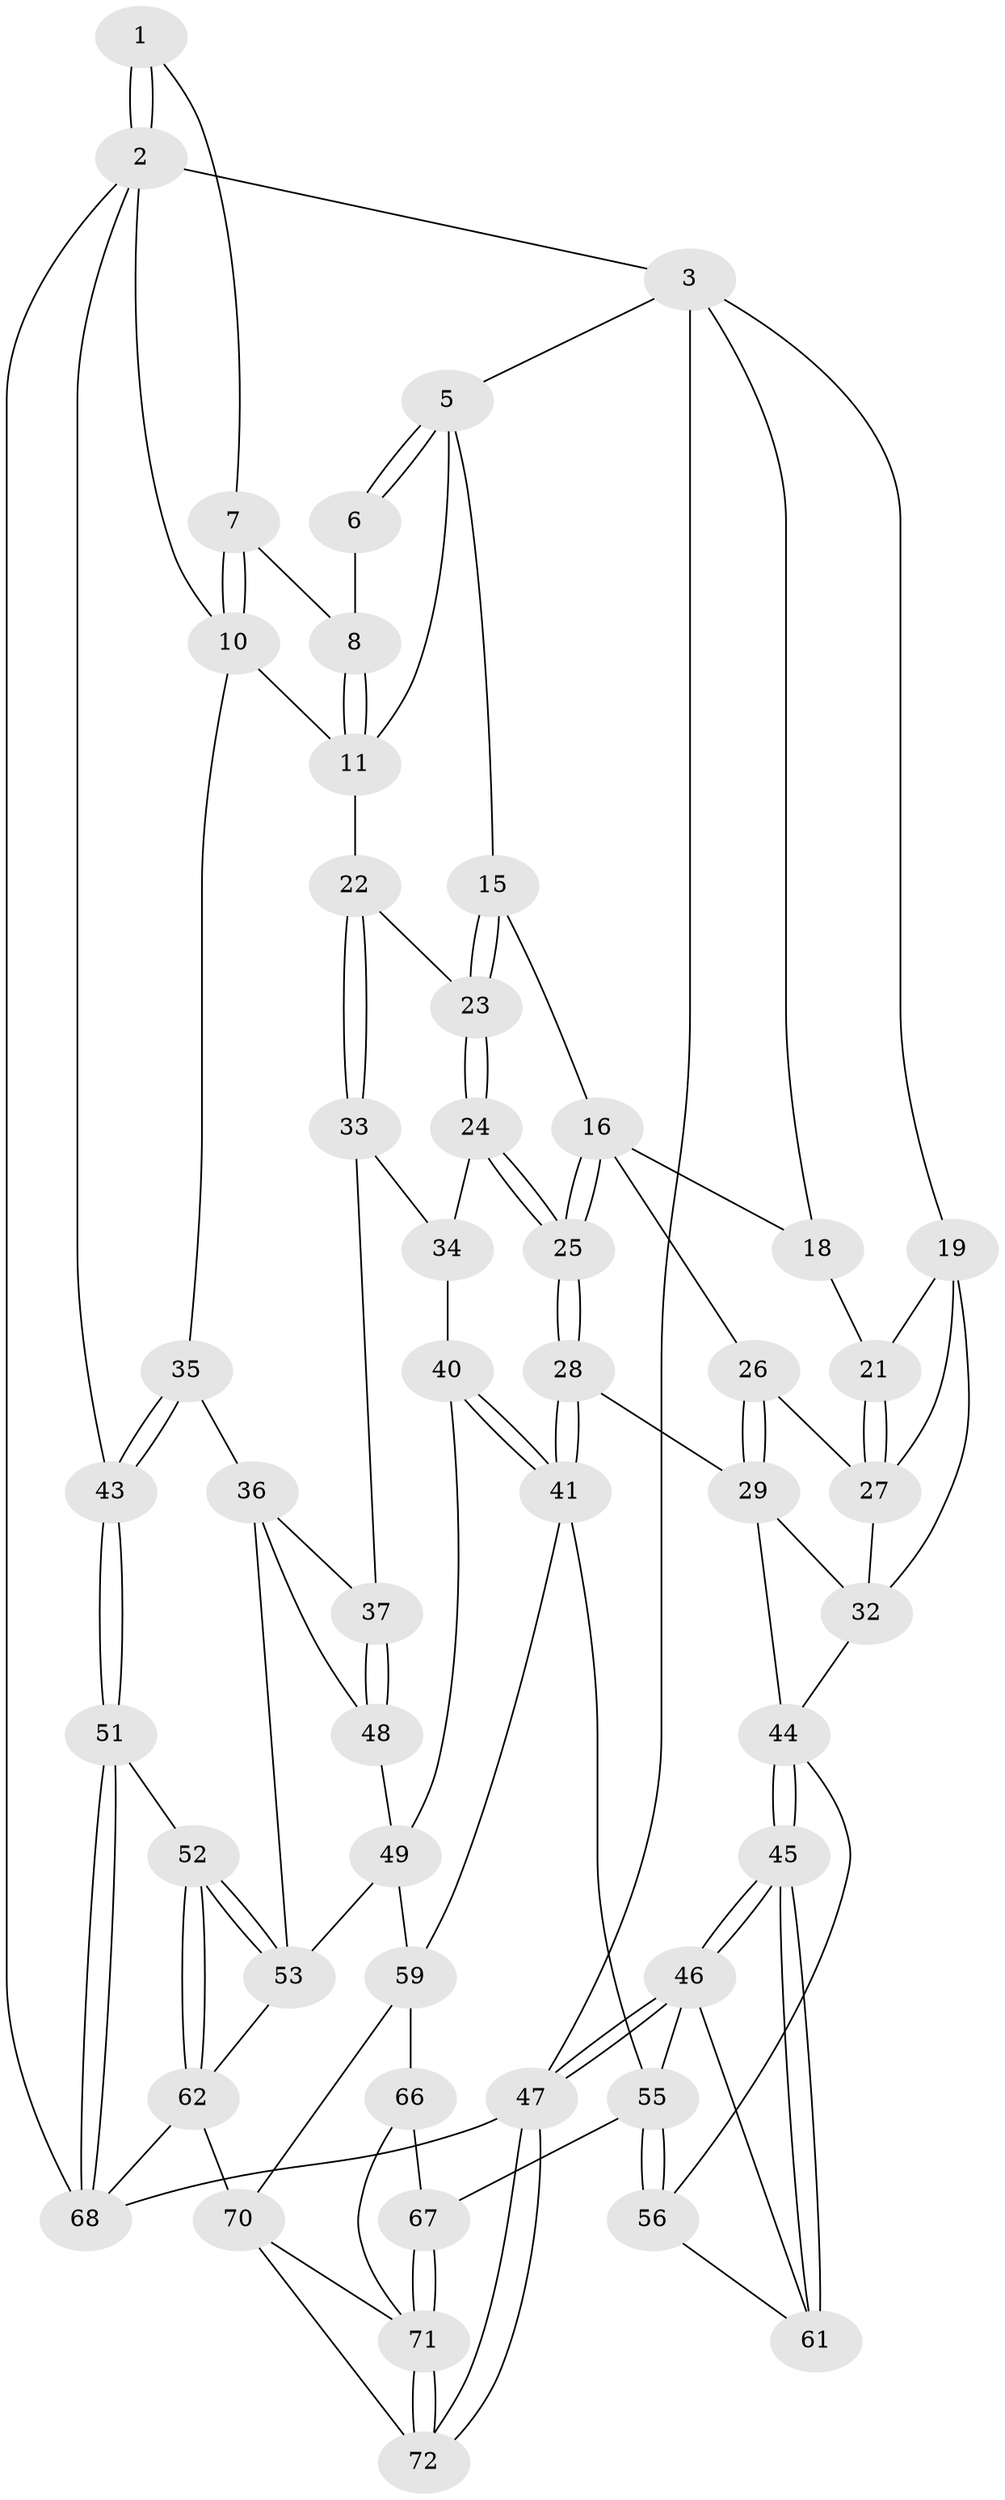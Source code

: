 // Generated by graph-tools (version 1.1) at 2025/52/02/27/25 19:52:39]
// undirected, 51 vertices, 116 edges
graph export_dot {
graph [start="1"]
  node [color=gray90,style=filled];
  1 [pos="+1+0"];
  2 [pos="+1+0",super="+9"];
  3 [pos="+0+0",super="+4"];
  5 [pos="+0.37268981293801584+0",super="+12"];
  6 [pos="+0.5148372300329229+0"];
  7 [pos="+0.8125982304946605+0.040875046561063756"];
  8 [pos="+0.6862813048981743+0.09076688482789054"];
  10 [pos="+0.8403020952255638+0.19182867366724704",super="+13"];
  11 [pos="+0.6790996049084352+0.101511386146815",super="+14"];
  15 [pos="+0.4490013944233208+0.11286128550621012"];
  16 [pos="+0.3061544548857412+0.21853187991190615",super="+17"];
  18 [pos="+0.22751834839336887+0"];
  19 [pos="+0+0",super="+20"];
  21 [pos="+0.13058866524888035+0.21253288680881313"];
  22 [pos="+0.5700362085104683+0.23700737281105866"];
  23 [pos="+0.4881239864658697+0.1910077570991597"];
  24 [pos="+0.411043743999978+0.30606383725673053"];
  25 [pos="+0.3718004007796029+0.3472006266989517"];
  26 [pos="+0.20835318501126496+0.25451222984288474"];
  27 [pos="+0.17229886401808336+0.23937198272263985",super="+30"];
  28 [pos="+0.3394520413187811+0.4245928454664971"];
  29 [pos="+0.234137544633037+0.43851097663135113",super="+31"];
  32 [pos="+0.07755187342889118+0.39328565240610963",super="+42"];
  33 [pos="+0.5677169678248881+0.25419758637558343",super="+38"];
  34 [pos="+0.5220633733484857+0.3600884398703797",super="+39"];
  35 [pos="+0.8017828400953231+0.3323519685777919"];
  36 [pos="+0.7359828910037551+0.3913917273790071",super="+50"];
  37 [pos="+0.6393836202453371+0.42618217911216233"];
  40 [pos="+0.48174524680316716+0.5018832927057657"];
  41 [pos="+0.46664421195389194+0.5051775523854131",super="+54"];
  43 [pos="+1+0.5029132573339682"];
  44 [pos="+0+0.5198297052629106",super="+57"];
  45 [pos="+0+0.677374242413641"];
  46 [pos="+0+1",super="+64"];
  47 [pos="+0+1"];
  48 [pos="+0.6706142596674207+0.5847886055913972"];
  49 [pos="+0.5676321870282856+0.5610500218395672",super="+58"];
  51 [pos="+1+0.5355254723330743"];
  52 [pos="+0.9150678890675795+0.6177079995955078"];
  53 [pos="+0.7310488826372458+0.6330479700019314",super="+60"];
  55 [pos="+0.30814795613548734+0.6916573187104169",super="+63"];
  56 [pos="+0.18864528913372366+0.6210704385053178"];
  59 [pos="+0.516612191094622+0.7828015818694495",super="+65"];
  61 [pos="+0.16997849538924487+0.6454611199482053"];
  62 [pos="+0.7541806734615799+1",super="+69"];
  66 [pos="+0.3693320316723259+0.8664290151817952"];
  67 [pos="+0.30629662127323665+0.8529597742019087"];
  68 [pos="+1+1"];
  70 [pos="+0.6952385759591321+1",super="+74"];
  71 [pos="+0.28969447332833215+0.8902207953122521",super="+73"];
  72 [pos="+0+1"];
  1 -- 2;
  1 -- 2;
  1 -- 7;
  2 -- 3;
  2 -- 68;
  2 -- 43;
  2 -- 10;
  3 -- 19;
  3 -- 47;
  3 -- 18;
  3 -- 5;
  5 -- 6;
  5 -- 6;
  5 -- 11;
  5 -- 15;
  6 -- 8;
  7 -- 8;
  7 -- 10;
  7 -- 10;
  8 -- 11;
  8 -- 11;
  10 -- 35;
  10 -- 11;
  11 -- 22;
  15 -- 16;
  15 -- 23;
  15 -- 23;
  16 -- 25;
  16 -- 25;
  16 -- 18;
  16 -- 26;
  18 -- 21;
  19 -- 32;
  19 -- 21;
  19 -- 27;
  21 -- 27;
  21 -- 27;
  22 -- 23;
  22 -- 33;
  22 -- 33;
  23 -- 24;
  23 -- 24;
  24 -- 25;
  24 -- 25;
  24 -- 34;
  25 -- 28;
  25 -- 28;
  26 -- 27;
  26 -- 29;
  26 -- 29;
  27 -- 32;
  28 -- 29;
  28 -- 41;
  28 -- 41;
  29 -- 32;
  29 -- 44;
  32 -- 44;
  33 -- 34 [weight=2];
  33 -- 37;
  34 -- 40;
  35 -- 36;
  35 -- 43;
  35 -- 43;
  36 -- 37;
  36 -- 48;
  36 -- 53;
  37 -- 48;
  37 -- 48;
  40 -- 41;
  40 -- 41;
  40 -- 49;
  41 -- 59;
  41 -- 55;
  43 -- 51;
  43 -- 51;
  44 -- 45;
  44 -- 45;
  44 -- 56;
  45 -- 46;
  45 -- 46;
  45 -- 61;
  45 -- 61;
  46 -- 47;
  46 -- 47;
  46 -- 61;
  46 -- 55;
  47 -- 72;
  47 -- 72;
  47 -- 68;
  48 -- 49;
  49 -- 59;
  49 -- 53;
  51 -- 52;
  51 -- 68;
  51 -- 68;
  52 -- 53;
  52 -- 53;
  52 -- 62;
  52 -- 62;
  53 -- 62;
  55 -- 56;
  55 -- 56;
  55 -- 67;
  56 -- 61;
  59 -- 66;
  59 -- 70;
  62 -- 70;
  62 -- 68;
  66 -- 67;
  66 -- 71;
  67 -- 71;
  67 -- 71;
  70 -- 72;
  70 -- 71;
  71 -- 72;
  71 -- 72;
}
